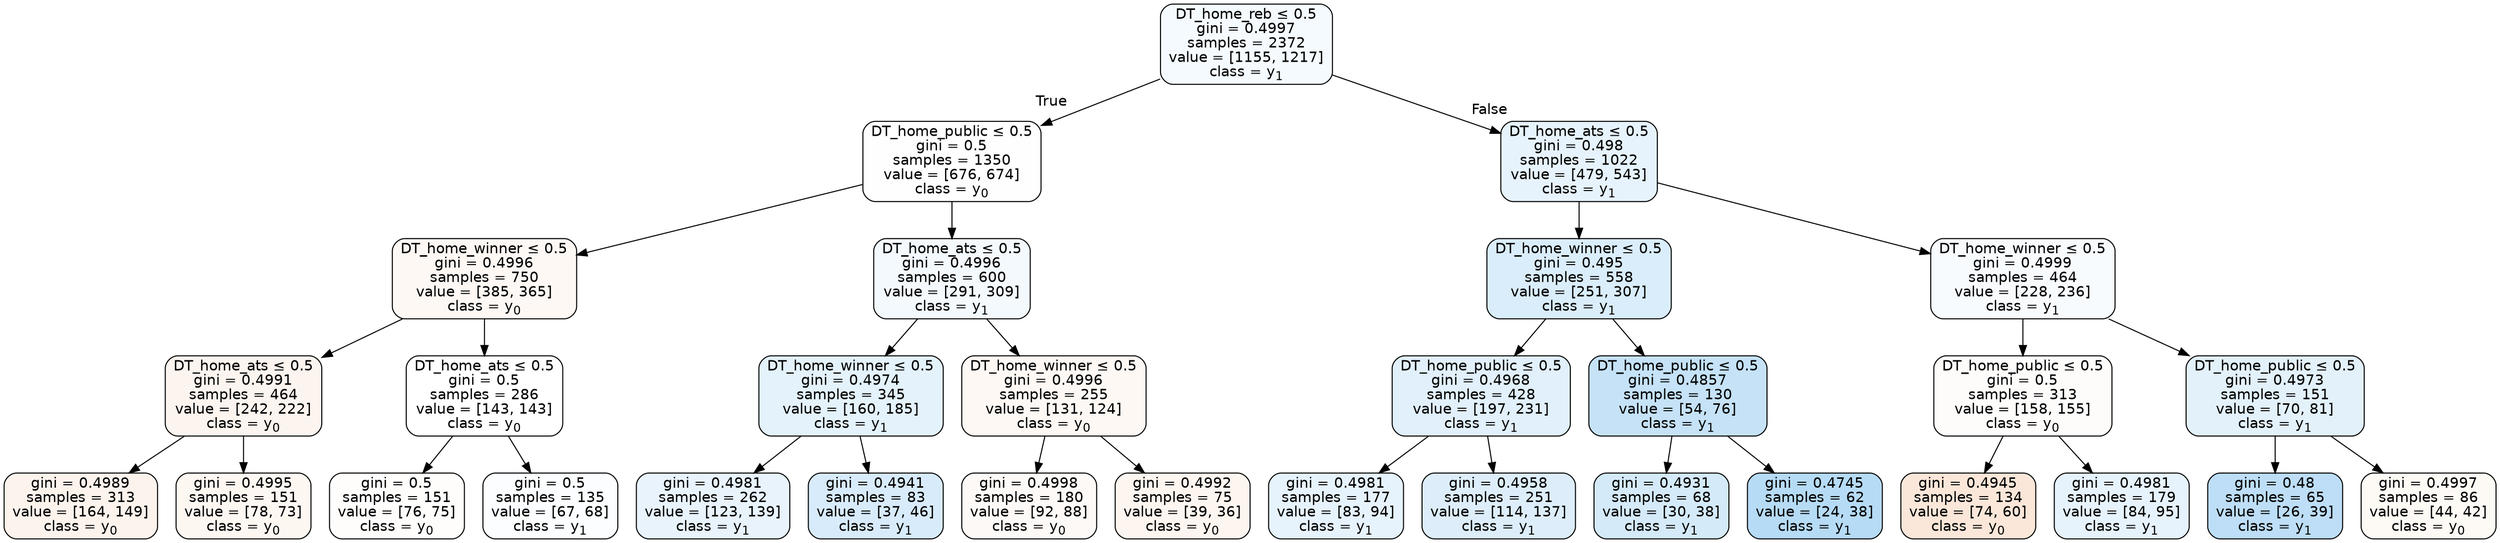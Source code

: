 digraph Tree {
node [shape=box, style="filled, rounded", color="black", fontname=helvetica] ;
edge [fontname=helvetica] ;
0 [label=<DT_home_reb &le; 0.5<br/>gini = 0.4997<br/>samples = 2372<br/>value = [1155, 1217]<br/>class = y<SUB>1</SUB>>, fillcolor="#399de50d"] ;
1 [label=<DT_home_public &le; 0.5<br/>gini = 0.5<br/>samples = 1350<br/>value = [676, 674]<br/>class = y<SUB>0</SUB>>, fillcolor="#e5813901"] ;
0 -> 1 [labeldistance=2.5, labelangle=45, headlabel="True"] ;
2 [label=<DT_home_winner &le; 0.5<br/>gini = 0.4996<br/>samples = 750<br/>value = [385, 365]<br/>class = y<SUB>0</SUB>>, fillcolor="#e581390d"] ;
1 -> 2 ;
3 [label=<DT_home_ats &le; 0.5<br/>gini = 0.4991<br/>samples = 464<br/>value = [242, 222]<br/>class = y<SUB>0</SUB>>, fillcolor="#e5813915"] ;
2 -> 3 ;
4 [label=<gini = 0.4989<br/>samples = 313<br/>value = [164, 149]<br/>class = y<SUB>0</SUB>>, fillcolor="#e5813917"] ;
3 -> 4 ;
5 [label=<gini = 0.4995<br/>samples = 151<br/>value = [78, 73]<br/>class = y<SUB>0</SUB>>, fillcolor="#e5813910"] ;
3 -> 5 ;
6 [label=<DT_home_ats &le; 0.5<br/>gini = 0.5<br/>samples = 286<br/>value = [143, 143]<br/>class = y<SUB>0</SUB>>, fillcolor="#e5813900"] ;
2 -> 6 ;
7 [label=<gini = 0.5<br/>samples = 151<br/>value = [76, 75]<br/>class = y<SUB>0</SUB>>, fillcolor="#e5813903"] ;
6 -> 7 ;
8 [label=<gini = 0.5<br/>samples = 135<br/>value = [67, 68]<br/>class = y<SUB>1</SUB>>, fillcolor="#399de504"] ;
6 -> 8 ;
9 [label=<DT_home_ats &le; 0.5<br/>gini = 0.4996<br/>samples = 600<br/>value = [291, 309]<br/>class = y<SUB>1</SUB>>, fillcolor="#399de50f"] ;
1 -> 9 ;
10 [label=<DT_home_winner &le; 0.5<br/>gini = 0.4974<br/>samples = 345<br/>value = [160, 185]<br/>class = y<SUB>1</SUB>>, fillcolor="#399de522"] ;
9 -> 10 ;
11 [label=<gini = 0.4981<br/>samples = 262<br/>value = [123, 139]<br/>class = y<SUB>1</SUB>>, fillcolor="#399de51d"] ;
10 -> 11 ;
12 [label=<gini = 0.4941<br/>samples = 83<br/>value = [37, 46]<br/>class = y<SUB>1</SUB>>, fillcolor="#399de532"] ;
10 -> 12 ;
13 [label=<DT_home_winner &le; 0.5<br/>gini = 0.4996<br/>samples = 255<br/>value = [131, 124]<br/>class = y<SUB>0</SUB>>, fillcolor="#e581390e"] ;
9 -> 13 ;
14 [label=<gini = 0.4998<br/>samples = 180<br/>value = [92, 88]<br/>class = y<SUB>0</SUB>>, fillcolor="#e581390b"] ;
13 -> 14 ;
15 [label=<gini = 0.4992<br/>samples = 75<br/>value = [39, 36]<br/>class = y<SUB>0</SUB>>, fillcolor="#e5813914"] ;
13 -> 15 ;
16 [label=<DT_home_ats &le; 0.5<br/>gini = 0.498<br/>samples = 1022<br/>value = [479, 543]<br/>class = y<SUB>1</SUB>>, fillcolor="#399de51e"] ;
0 -> 16 [labeldistance=2.5, labelangle=-45, headlabel="False"] ;
17 [label=<DT_home_winner &le; 0.5<br/>gini = 0.495<br/>samples = 558<br/>value = [251, 307]<br/>class = y<SUB>1</SUB>>, fillcolor="#399de52f"] ;
16 -> 17 ;
18 [label=<DT_home_public &le; 0.5<br/>gini = 0.4968<br/>samples = 428<br/>value = [197, 231]<br/>class = y<SUB>1</SUB>>, fillcolor="#399de526"] ;
17 -> 18 ;
19 [label=<gini = 0.4981<br/>samples = 177<br/>value = [83, 94]<br/>class = y<SUB>1</SUB>>, fillcolor="#399de51e"] ;
18 -> 19 ;
20 [label=<gini = 0.4958<br/>samples = 251<br/>value = [114, 137]<br/>class = y<SUB>1</SUB>>, fillcolor="#399de52b"] ;
18 -> 20 ;
21 [label=<DT_home_public &le; 0.5<br/>gini = 0.4857<br/>samples = 130<br/>value = [54, 76]<br/>class = y<SUB>1</SUB>>, fillcolor="#399de54a"] ;
17 -> 21 ;
22 [label=<gini = 0.4931<br/>samples = 68<br/>value = [30, 38]<br/>class = y<SUB>1</SUB>>, fillcolor="#399de536"] ;
21 -> 22 ;
23 [label=<gini = 0.4745<br/>samples = 62<br/>value = [24, 38]<br/>class = y<SUB>1</SUB>>, fillcolor="#399de55e"] ;
21 -> 23 ;
24 [label=<DT_home_winner &le; 0.5<br/>gini = 0.4999<br/>samples = 464<br/>value = [228, 236]<br/>class = y<SUB>1</SUB>>, fillcolor="#399de509"] ;
16 -> 24 ;
25 [label=<DT_home_public &le; 0.5<br/>gini = 0.5<br/>samples = 313<br/>value = [158, 155]<br/>class = y<SUB>0</SUB>>, fillcolor="#e5813905"] ;
24 -> 25 ;
26 [label=<gini = 0.4945<br/>samples = 134<br/>value = [74, 60]<br/>class = y<SUB>0</SUB>>, fillcolor="#e5813930"] ;
25 -> 26 ;
27 [label=<gini = 0.4981<br/>samples = 179<br/>value = [84, 95]<br/>class = y<SUB>1</SUB>>, fillcolor="#399de51e"] ;
25 -> 27 ;
28 [label=<DT_home_public &le; 0.5<br/>gini = 0.4973<br/>samples = 151<br/>value = [70, 81]<br/>class = y<SUB>1</SUB>>, fillcolor="#399de523"] ;
24 -> 28 ;
29 [label=<gini = 0.48<br/>samples = 65<br/>value = [26, 39]<br/>class = y<SUB>1</SUB>>, fillcolor="#399de555"] ;
28 -> 29 ;
30 [label=<gini = 0.4997<br/>samples = 86<br/>value = [44, 42]<br/>class = y<SUB>0</SUB>>, fillcolor="#e581390c"] ;
28 -> 30 ;
}
